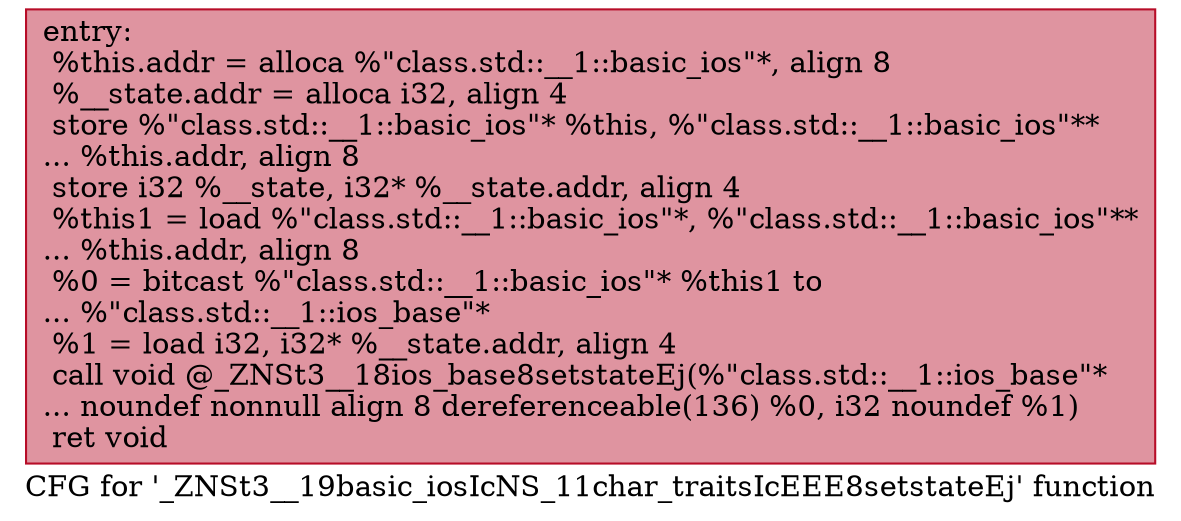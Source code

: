 digraph "CFG for '_ZNSt3__19basic_iosIcNS_11char_traitsIcEEE8setstateEj' function" {
	label="CFG for '_ZNSt3__19basic_iosIcNS_11char_traitsIcEEE8setstateEj' function";

	Node0x600003e7e180 [shape=record,color="#b70d28ff", style=filled, fillcolor="#b70d2870",label="{entry:\l  %this.addr = alloca %\"class.std::__1::basic_ios\"*, align 8\l  %__state.addr = alloca i32, align 4\l  store %\"class.std::__1::basic_ios\"* %this, %\"class.std::__1::basic_ios\"**\l... %this.addr, align 8\l  store i32 %__state, i32* %__state.addr, align 4\l  %this1 = load %\"class.std::__1::basic_ios\"*, %\"class.std::__1::basic_ios\"**\l... %this.addr, align 8\l  %0 = bitcast %\"class.std::__1::basic_ios\"* %this1 to\l... %\"class.std::__1::ios_base\"*\l  %1 = load i32, i32* %__state.addr, align 4\l  call void @_ZNSt3__18ios_base8setstateEj(%\"class.std::__1::ios_base\"*\l... noundef nonnull align 8 dereferenceable(136) %0, i32 noundef %1)\l  ret void\l}"];
}
